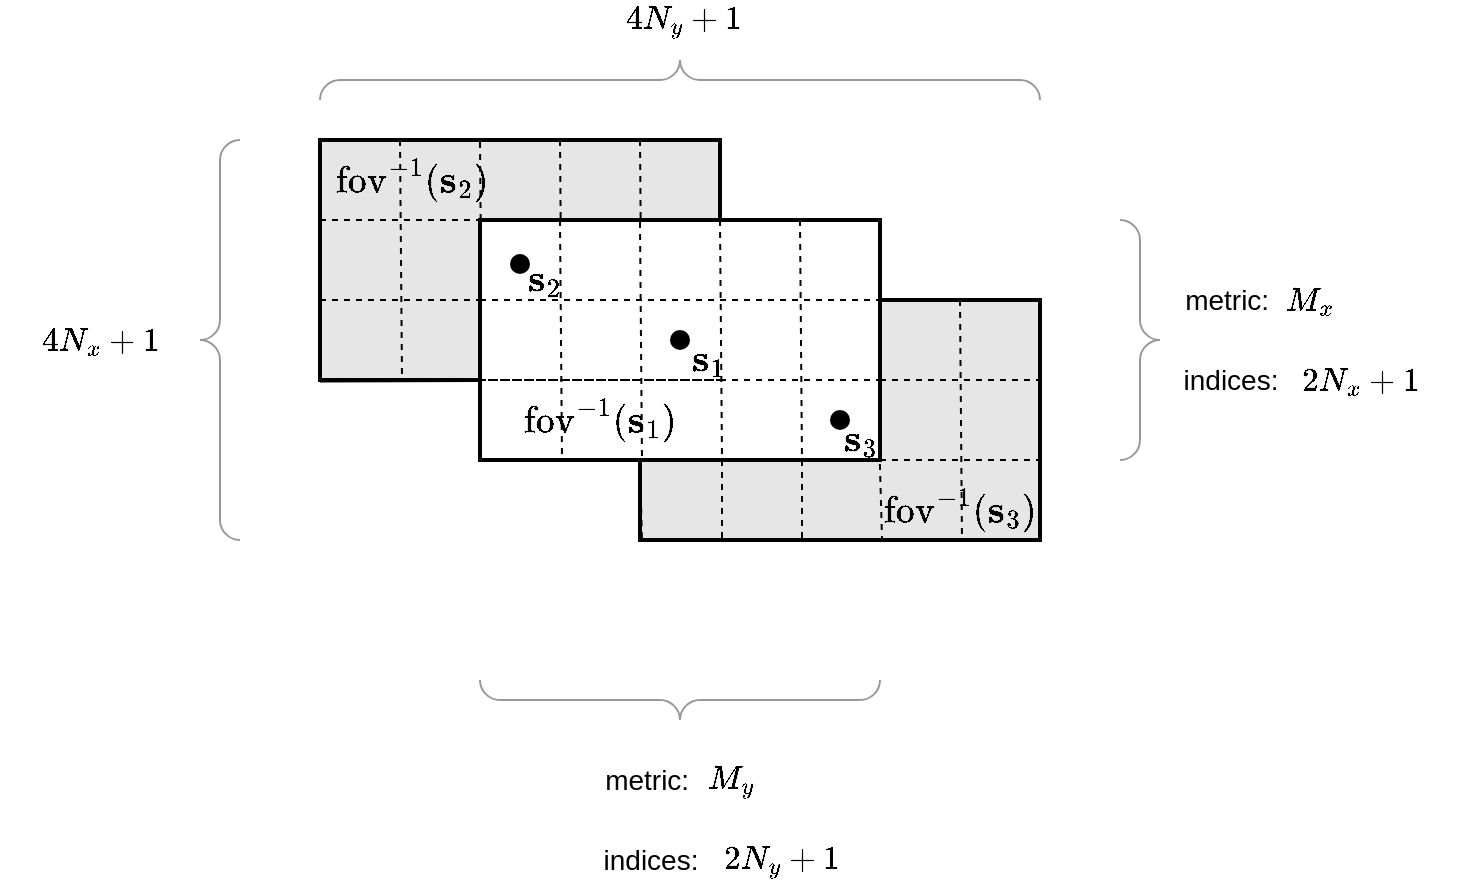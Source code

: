 <mxfile version="18.0.1" type="device"><diagram id="3fj1F_6vdgc_JtYDZL2g" name="Page-1"><mxGraphModel dx="1106" dy="997" grid="1" gridSize="10" guides="1" tooltips="1" connect="1" arrows="1" fold="1" page="1" pageScale="1" pageWidth="850" pageHeight="1100" math="1" shadow="0"><root><mxCell id="0"/><mxCell id="1" parent="0"/><mxCell id="CxtgnIJiDWNy7kbhSja8-32" value="" style="verticalLabelPosition=bottom;shadow=0;dashed=0;align=center;html=1;verticalAlign=top;strokeWidth=1;shape=mxgraph.mockup.markup.curlyBrace;strokeColor=#999999;fontSize=14;rotation=-180;" parent="1" vertex="1"><mxGeometry x="240" y="550" width="200" height="20" as="geometry"/></mxCell><mxCell id="CxtgnIJiDWNy7kbhSja8-33" value="" style="labelPosition=right;align=left;strokeWidth=1;shape=mxgraph.mockup.markup.curlyBrace;html=1;shadow=0;dashed=0;strokeColor=#999999;direction=north;fontSize=14;rotation=-180;" parent="1" vertex="1"><mxGeometry x="560" y="320" width="20" height="120" as="geometry"/></mxCell><mxCell id="CxtgnIJiDWNy7kbhSja8-34" value="metric:&amp;nbsp;" style="text;html=1;align=center;verticalAlign=middle;resizable=0;points=[];autosize=1;strokeColor=none;fillColor=none;fontSize=14;" parent="1" vertex="1"><mxGeometry x="585" y="350" width="60" height="20" as="geometry"/></mxCell><mxCell id="CxtgnIJiDWNy7kbhSja8-37" value="indices:" style="text;html=1;align=center;verticalAlign=middle;resizable=0;points=[];autosize=1;strokeColor=none;fillColor=none;fontSize=14;" parent="1" vertex="1"><mxGeometry x="585" y="390" width="60" height="20" as="geometry"/></mxCell><mxCell id="CxtgnIJiDWNy7kbhSja8-39" value="$$M_x$$" style="text;html=1;align=center;verticalAlign=middle;resizable=0;points=[];autosize=1;strokeColor=none;fillColor=none;fontSize=14;" parent="1" vertex="1"><mxGeometry x="620" y="350" width="70" height="20" as="geometry"/></mxCell><mxCell id="CxtgnIJiDWNy7kbhSja8-40" value="$$2N_x+1$$" style="text;html=1;align=center;verticalAlign=middle;resizable=0;points=[];autosize=1;strokeColor=none;fillColor=none;fontSize=14;" parent="1" vertex="1"><mxGeometry x="630" y="390" width="100" height="20" as="geometry"/></mxCell><mxCell id="CxtgnIJiDWNy7kbhSja8-42" value="metric:&amp;nbsp;" style="text;html=1;align=center;verticalAlign=middle;resizable=0;points=[];autosize=1;strokeColor=none;fillColor=none;fontSize=14;" parent="1" vertex="1"><mxGeometry x="295" y="590" width="60" height="20" as="geometry"/></mxCell><mxCell id="CxtgnIJiDWNy7kbhSja8-43" value="indices:" style="text;html=1;align=center;verticalAlign=middle;resizable=0;points=[];autosize=1;strokeColor=none;fillColor=none;fontSize=14;" parent="1" vertex="1"><mxGeometry x="295" y="630" width="60" height="20" as="geometry"/></mxCell><mxCell id="CxtgnIJiDWNy7kbhSja8-44" value="$$M_y$$" style="text;html=1;align=center;verticalAlign=middle;resizable=0;points=[];autosize=1;strokeColor=none;fillColor=none;fontSize=14;" parent="1" vertex="1"><mxGeometry x="330" y="590" width="70" height="20" as="geometry"/></mxCell><mxCell id="CxtgnIJiDWNy7kbhSja8-45" value="$$2N_y+1$$" style="text;html=1;align=center;verticalAlign=middle;resizable=0;points=[];autosize=1;strokeColor=none;fillColor=none;fontSize=14;" parent="1" vertex="1"><mxGeometry x="340" y="630" width="100" height="20" as="geometry"/></mxCell><mxCell id="CxtgnIJiDWNy7kbhSja8-48" value="" style="group;labelBackgroundColor=#FFFFFF;" parent="1" vertex="1" connectable="0"><mxGeometry x="160" y="280" width="432" height="200" as="geometry"/></mxCell><mxCell id="CxtgnIJiDWNy7kbhSja8-49" value="" style="rounded=0;whiteSpace=wrap;html=1;fontSize=14;strokeColor=default;strokeWidth=2;fillColor=#E6E6E6;" parent="CxtgnIJiDWNy7kbhSja8-48" vertex="1"><mxGeometry width="200" height="120" as="geometry"/></mxCell><mxCell id="CxtgnIJiDWNy7kbhSja8-50" value="" style="endArrow=none;html=1;rounded=0;dashed=1;fontSize=14;entryX=1.005;entryY=0.333;entryDx=0;entryDy=0;entryPerimeter=0;" parent="CxtgnIJiDWNy7kbhSja8-48" target="CxtgnIJiDWNy7kbhSja8-49" edge="1"><mxGeometry width="50" height="50" relative="1" as="geometry"><mxPoint y="40" as="sourcePoint"/><mxPoint x="90" y="40" as="targetPoint"/></mxGeometry></mxCell><mxCell id="CxtgnIJiDWNy7kbhSja8-51" value="" style="endArrow=none;html=1;rounded=0;dashed=1;fontSize=14;entryX=1.005;entryY=0.333;entryDx=0;entryDy=0;entryPerimeter=0;" parent="CxtgnIJiDWNy7kbhSja8-48" edge="1"><mxGeometry width="50" height="50" relative="1" as="geometry"><mxPoint y="80.04" as="sourcePoint"/><mxPoint x="201" y="80.0" as="targetPoint"/></mxGeometry></mxCell><mxCell id="CxtgnIJiDWNy7kbhSja8-52" value="" style="endArrow=none;html=1;rounded=0;dashed=1;fontSize=14;entryX=0.205;entryY=0.992;entryDx=0;entryDy=0;entryPerimeter=0;exitX=0.2;exitY=0;exitDx=0;exitDy=0;exitPerimeter=0;" parent="CxtgnIJiDWNy7kbhSja8-48" source="CxtgnIJiDWNy7kbhSja8-49" target="CxtgnIJiDWNy7kbhSja8-49" edge="1"><mxGeometry width="50" height="50" relative="1" as="geometry"><mxPoint x="10" y="90.04" as="sourcePoint"/><mxPoint x="211" y="90" as="targetPoint"/></mxGeometry></mxCell><mxCell id="CxtgnIJiDWNy7kbhSja8-53" value="" style="endArrow=none;html=1;rounded=0;dashed=1;fontSize=14;entryX=0.205;entryY=0.992;entryDx=0;entryDy=0;entryPerimeter=0;exitX=0.2;exitY=0;exitDx=0;exitDy=0;exitPerimeter=0;" parent="CxtgnIJiDWNy7kbhSja8-48" edge="1"><mxGeometry width="50" height="50" relative="1" as="geometry"><mxPoint x="80" y="0.96" as="sourcePoint"/><mxPoint x="81" y="120.0" as="targetPoint"/></mxGeometry></mxCell><mxCell id="CxtgnIJiDWNy7kbhSja8-54" value="" style="endArrow=none;html=1;rounded=0;dashed=1;fontSize=14;entryX=0.205;entryY=0.992;entryDx=0;entryDy=0;entryPerimeter=0;exitX=0.2;exitY=0;exitDx=0;exitDy=0;exitPerimeter=0;" parent="CxtgnIJiDWNy7kbhSja8-48" edge="1"><mxGeometry width="50" height="50" relative="1" as="geometry"><mxPoint x="120" as="sourcePoint"/><mxPoint x="121" y="119.04" as="targetPoint"/></mxGeometry></mxCell><mxCell id="CxtgnIJiDWNy7kbhSja8-55" value="" style="endArrow=none;html=1;rounded=0;dashed=1;fontSize=14;entryX=0.805;entryY=1.008;entryDx=0;entryDy=0;entryPerimeter=0;exitX=0.2;exitY=0;exitDx=0;exitDy=0;exitPerimeter=0;" parent="CxtgnIJiDWNy7kbhSja8-48" target="CxtgnIJiDWNy7kbhSja8-49" edge="1"><mxGeometry width="50" height="50" relative="1" as="geometry"><mxPoint x="160" as="sourcePoint"/><mxPoint x="161" y="119.04" as="targetPoint"/></mxGeometry></mxCell><mxCell id="CxtgnIJiDWNy7kbhSja8-100" value="" style="endArrow=none;html=1;rounded=0;dashed=1;fontSize=14;entryX=0.205;entryY=0.992;entryDx=0;entryDy=0;entryPerimeter=0;exitX=0.2;exitY=0;exitDx=0;exitDy=0;exitPerimeter=0;" parent="CxtgnIJiDWNy7kbhSja8-48" edge="1"><mxGeometry width="50" height="50" relative="1" as="geometry"><mxPoint x="200" as="sourcePoint"/><mxPoint x="201" y="119.04" as="targetPoint"/></mxGeometry></mxCell><mxCell id="CxtgnIJiDWNy7kbhSja8-131" value="$$\text{fov}^{-1}(\mathbf{s}_2)$$" style="text;html=1;align=center;verticalAlign=middle;resizable=0;points=[];autosize=1;strokeColor=none;fillColor=none;fontSize=16;" parent="CxtgnIJiDWNy7kbhSja8-48" vertex="1"><mxGeometry x="-79" y="10" width="250" height="20" as="geometry"/></mxCell><mxCell id="CxtgnIJiDWNy7kbhSja8-47" value="" style="group;fillColor=none;" parent="CxtgnIJiDWNy7kbhSja8-48" vertex="1" connectable="0"><mxGeometry x="80" y="40" width="352" height="160" as="geometry"/></mxCell><mxCell id="CxtgnIJiDWNy7kbhSja8-105" value="" style="rounded=0;whiteSpace=wrap;html=1;fontSize=14;strokeColor=default;strokeWidth=2;fillColor=#E6E6E6;" parent="CxtgnIJiDWNy7kbhSja8-47" vertex="1"><mxGeometry x="80" y="40" width="200" height="120" as="geometry"/></mxCell><mxCell id="CxtgnIJiDWNy7kbhSja8-25" value="" style="rounded=0;whiteSpace=wrap;html=1;fontSize=14;strokeColor=default;strokeWidth=2;" parent="CxtgnIJiDWNy7kbhSja8-47" vertex="1"><mxGeometry width="200" height="120" as="geometry"/></mxCell><mxCell id="CxtgnIJiDWNy7kbhSja8-26" value="" style="endArrow=none;html=1;rounded=0;dashed=1;fontSize=14;entryX=1.005;entryY=0.333;entryDx=0;entryDy=0;entryPerimeter=0;" parent="CxtgnIJiDWNy7kbhSja8-47" target="CxtgnIJiDWNy7kbhSja8-25" edge="1"><mxGeometry width="50" height="50" relative="1" as="geometry"><mxPoint y="40" as="sourcePoint"/><mxPoint x="90" y="40" as="targetPoint"/></mxGeometry></mxCell><mxCell id="CxtgnIJiDWNy7kbhSja8-27" value="" style="endArrow=none;html=1;rounded=0;dashed=1;fontSize=14;entryX=1.005;entryY=0.333;entryDx=0;entryDy=0;entryPerimeter=0;" parent="CxtgnIJiDWNy7kbhSja8-47" edge="1"><mxGeometry width="50" height="50" relative="1" as="geometry"><mxPoint y="80.04" as="sourcePoint"/><mxPoint x="201" y="80.0" as="targetPoint"/></mxGeometry></mxCell><mxCell id="CxtgnIJiDWNy7kbhSja8-28" value="" style="endArrow=none;html=1;rounded=0;dashed=1;fontSize=14;entryX=0.205;entryY=0.992;entryDx=0;entryDy=0;entryPerimeter=0;exitX=0.2;exitY=0;exitDx=0;exitDy=0;exitPerimeter=0;" parent="CxtgnIJiDWNy7kbhSja8-47" source="CxtgnIJiDWNy7kbhSja8-25" target="CxtgnIJiDWNy7kbhSja8-25" edge="1"><mxGeometry width="50" height="50" relative="1" as="geometry"><mxPoint x="10" y="90.04" as="sourcePoint"/><mxPoint x="211" y="90" as="targetPoint"/></mxGeometry></mxCell><mxCell id="CxtgnIJiDWNy7kbhSja8-29" value="" style="endArrow=none;html=1;rounded=0;dashed=1;fontSize=14;entryX=0.205;entryY=0.992;entryDx=0;entryDy=0;entryPerimeter=0;exitX=0.2;exitY=0;exitDx=0;exitDy=0;exitPerimeter=0;" parent="CxtgnIJiDWNy7kbhSja8-47" edge="1"><mxGeometry width="50" height="50" relative="1" as="geometry"><mxPoint x="80" y="0.96" as="sourcePoint"/><mxPoint x="81" y="120.0" as="targetPoint"/></mxGeometry></mxCell><mxCell id="CxtgnIJiDWNy7kbhSja8-30" value="" style="endArrow=none;html=1;rounded=0;dashed=1;fontSize=14;entryX=0.205;entryY=0.992;entryDx=0;entryDy=0;entryPerimeter=0;exitX=0.2;exitY=0;exitDx=0;exitDy=0;exitPerimeter=0;" parent="CxtgnIJiDWNy7kbhSja8-47" edge="1"><mxGeometry width="50" height="50" relative="1" as="geometry"><mxPoint x="120" as="sourcePoint"/><mxPoint x="121" y="119.04" as="targetPoint"/></mxGeometry></mxCell><mxCell id="CxtgnIJiDWNy7kbhSja8-31" value="" style="endArrow=none;html=1;rounded=0;dashed=1;fontSize=14;entryX=0.805;entryY=1.008;entryDx=0;entryDy=0;entryPerimeter=0;exitX=0.2;exitY=0;exitDx=0;exitDy=0;exitPerimeter=0;" parent="CxtgnIJiDWNy7kbhSja8-47" target="CxtgnIJiDWNy7kbhSja8-25" edge="1"><mxGeometry width="50" height="50" relative="1" as="geometry"><mxPoint x="160" as="sourcePoint"/><mxPoint x="161" y="119.04" as="targetPoint"/></mxGeometry></mxCell><mxCell id="CxtgnIJiDWNy7kbhSja8-58" value="" style="endArrow=none;html=1;rounded=0;dashed=1;fontSize=14;entryX=1.005;entryY=0.333;entryDx=0;entryDy=0;entryPerimeter=0;" parent="CxtgnIJiDWNy7kbhSja8-47" edge="1"><mxGeometry width="50" height="50" relative="1" as="geometry"><mxPoint x="-80" y="80" as="sourcePoint"/><mxPoint x="121" y="79.96" as="targetPoint"/></mxGeometry></mxCell><mxCell id="CxtgnIJiDWNy7kbhSja8-63" value="" style="endArrow=none;html=1;rounded=0;dashed=1;fontSize=14;entryX=0.805;entryY=1.008;entryDx=0;entryDy=0;entryPerimeter=0;exitX=0;exitY=0;exitDx=0;exitDy=0;" parent="CxtgnIJiDWNy7kbhSja8-47" edge="1"><mxGeometry width="50" height="50" relative="1" as="geometry"><mxPoint x="80" y="120" as="sourcePoint"/><mxPoint x="81" y="160.96" as="targetPoint"/></mxGeometry></mxCell><mxCell id="CxtgnIJiDWNy7kbhSja8-114" value="" style="endArrow=none;html=1;rounded=0;fontSize=14;strokeWidth=2;" parent="CxtgnIJiDWNy7kbhSja8-47" edge="1"><mxGeometry width="50" height="50" relative="1" as="geometry"><mxPoint x="80" y="160" as="sourcePoint"/><mxPoint x="80" y="120" as="targetPoint"/></mxGeometry></mxCell><mxCell id="CxtgnIJiDWNy7kbhSja8-116" value="" style="endArrow=none;html=1;rounded=0;fontSize=14;strokeWidth=2;exitX=0.996;exitY=0.331;exitDx=0;exitDy=0;exitPerimeter=0;" parent="CxtgnIJiDWNy7kbhSja8-47" edge="1"><mxGeometry width="50" height="50" relative="1" as="geometry"><mxPoint x="-0.8" y="80" as="sourcePoint"/><mxPoint x="-80" y="80.28" as="targetPoint"/></mxGeometry></mxCell><mxCell id="CxtgnIJiDWNy7kbhSja8-106" value="" style="endArrow=none;html=1;rounded=0;dashed=1;fontSize=14;entryX=1.005;entryY=0.333;entryDx=0;entryDy=0;entryPerimeter=0;startArrow=none;" parent="CxtgnIJiDWNy7kbhSja8-47" target="CxtgnIJiDWNy7kbhSja8-105" edge="1"><mxGeometry width="50" height="50" relative="1" as="geometry"><mxPoint x="200" y="80" as="sourcePoint"/><mxPoint x="170" y="80" as="targetPoint"/></mxGeometry></mxCell><mxCell id="CxtgnIJiDWNy7kbhSja8-107" value="" style="endArrow=none;html=1;rounded=0;dashed=1;fontSize=14;entryX=1.005;entryY=0.333;entryDx=0;entryDy=0;entryPerimeter=0;" parent="CxtgnIJiDWNy7kbhSja8-47" edge="1"><mxGeometry width="50" height="50" relative="1" as="geometry"><mxPoint x="80" y="120.04" as="sourcePoint"/><mxPoint x="281" y="120.0" as="targetPoint"/></mxGeometry></mxCell><mxCell id="CxtgnIJiDWNy7kbhSja8-108" value="" style="endArrow=none;html=1;rounded=0;dashed=1;fontSize=14;entryX=0.205;entryY=0.992;entryDx=0;entryDy=0;entryPerimeter=0;exitX=1;exitY=0;exitDx=0;exitDy=0;" parent="CxtgnIJiDWNy7kbhSja8-47" target="CxtgnIJiDWNy7kbhSja8-105" edge="1"><mxGeometry width="50" height="50" relative="1" as="geometry"><mxPoint x="121" y="120" as="sourcePoint"/><mxPoint x="291" y="130" as="targetPoint"/></mxGeometry></mxCell><mxCell id="CxtgnIJiDWNy7kbhSja8-109" value="" style="endArrow=none;html=1;rounded=0;dashed=1;fontSize=14;entryX=0.205;entryY=0.992;entryDx=0;entryDy=0;entryPerimeter=0;" parent="CxtgnIJiDWNy7kbhSja8-47" edge="1"><mxGeometry width="50" height="50" relative="1" as="geometry"><mxPoint x="161" y="120" as="sourcePoint"/><mxPoint x="161" y="160.0" as="targetPoint"/></mxGeometry></mxCell><mxCell id="CxtgnIJiDWNy7kbhSja8-110" value="" style="endArrow=none;html=1;rounded=0;dashed=1;fontSize=14;entryX=0.205;entryY=0.992;entryDx=0;entryDy=0;entryPerimeter=0;exitX=0.571;exitY=1.1;exitDx=0;exitDy=0;exitPerimeter=0;startArrow=none;" parent="CxtgnIJiDWNy7kbhSja8-47" edge="1" source="BlmZyz2NQFMGLI_AB36L-3"><mxGeometry width="50" height="50" relative="1" as="geometry"><mxPoint x="200" y="40" as="sourcePoint"/><mxPoint x="201" y="159.04" as="targetPoint"/></mxGeometry></mxCell><mxCell id="CxtgnIJiDWNy7kbhSja8-111" value="" style="endArrow=none;html=1;rounded=0;dashed=1;fontSize=14;entryX=0.805;entryY=1.008;entryDx=0;entryDy=0;entryPerimeter=0;startArrow=none;exitX=0.5;exitY=0;exitDx=0;exitDy=0;" parent="CxtgnIJiDWNy7kbhSja8-47" target="CxtgnIJiDWNy7kbhSja8-105" edge="1"><mxGeometry width="50" height="50" relative="1" as="geometry"><mxPoint x="240" y="40" as="sourcePoint"/><mxPoint x="241" y="159.04" as="targetPoint"/></mxGeometry></mxCell><mxCell id="CxtgnIJiDWNy7kbhSja8-128" value="" style="shape=ellipse;fillColor=#000000;strokeColor=none;html=1;sketch=0;" parent="CxtgnIJiDWNy7kbhSja8-47" vertex="1"><mxGeometry x="95" y="55" width="10" height="10" as="geometry"/></mxCell><mxCell id="CxtgnIJiDWNy7kbhSja8-126" value="$$\text{fov}^{-1}(\mathbf{s}_1)$$" style="text;html=1;align=center;verticalAlign=middle;resizable=0;points=[];autosize=1;strokeColor=none;fillColor=none;fontSize=16;" parent="CxtgnIJiDWNy7kbhSja8-47" vertex="1"><mxGeometry x="-65" y="90" width="250" height="20" as="geometry"/></mxCell><mxCell id="CxtgnIJiDWNy7kbhSja8-129" value="" style="shape=ellipse;fillColor=#000000;strokeColor=none;html=1;sketch=0;" parent="CxtgnIJiDWNy7kbhSja8-47" vertex="1"><mxGeometry x="15" y="17" width="10" height="10" as="geometry"/></mxCell><mxCell id="CxtgnIJiDWNy7kbhSja8-130" value="$$\mathbf{s}_2$$" style="text;html=1;align=center;verticalAlign=middle;resizable=0;points=[];autosize=1;strokeColor=none;fillColor=none;fontSize=16;" parent="CxtgnIJiDWNy7kbhSja8-47" vertex="1"><mxGeometry x="-38" y="20" width="140" height="20" as="geometry"/></mxCell><mxCell id="CxtgnIJiDWNy7kbhSja8-127" value="$$\mathbf{s}_1$$" style="text;html=1;align=center;verticalAlign=middle;resizable=0;points=[];autosize=1;strokeColor=none;fillColor=none;fontSize=16;" parent="CxtgnIJiDWNy7kbhSja8-47" vertex="1"><mxGeometry x="44" y="60" width="140" height="20" as="geometry"/></mxCell><mxCell id="BlmZyz2NQFMGLI_AB36L-5" value="" style="shape=ellipse;fillColor=#000000;strokeColor=none;html=1;sketch=0;" vertex="1" parent="CxtgnIJiDWNy7kbhSja8-47"><mxGeometry x="175" y="95" width="10" height="10" as="geometry"/></mxCell><mxCell id="BlmZyz2NQFMGLI_AB36L-3" value="$$\mathbf{s}_3$$" style="text;html=1;align=center;verticalAlign=middle;resizable=0;points=[];autosize=1;strokeColor=none;fillColor=none;fontSize=16;" vertex="1" parent="CxtgnIJiDWNy7kbhSja8-47"><mxGeometry x="120" y="100" width="140" height="20" as="geometry"/></mxCell><mxCell id="CxtgnIJiDWNy7kbhSja8-112" value="" style="endArrow=none;html=1;rounded=0;fontSize=14;strokeWidth=2;" parent="1" edge="1"><mxGeometry width="50" height="50" relative="1" as="geometry"><mxPoint x="360" y="320" as="sourcePoint"/><mxPoint x="360" y="280" as="targetPoint"/></mxGeometry></mxCell><mxCell id="CxtgnIJiDWNy7kbhSja8-122" value="" style="labelPosition=right;align=left;strokeWidth=1;shape=mxgraph.mockup.markup.curlyBrace;html=1;shadow=0;dashed=0;strokeColor=#999999;direction=north;fontSize=14;rotation=0;" parent="1" vertex="1"><mxGeometry x="100" y="280" width="20" height="200" as="geometry"/></mxCell><mxCell id="CxtgnIJiDWNy7kbhSja8-123" value="$$4N_x+1$$" style="text;html=1;align=center;verticalAlign=middle;resizable=0;points=[];autosize=1;strokeColor=none;fillColor=none;fontSize=14;" parent="1" vertex="1"><mxGeometry y="370" width="100" height="20" as="geometry"/></mxCell><mxCell id="CxtgnIJiDWNy7kbhSja8-124" value="" style="verticalLabelPosition=bottom;shadow=0;dashed=0;align=center;html=1;verticalAlign=top;strokeWidth=1;shape=mxgraph.mockup.markup.curlyBrace;strokeColor=#999999;fontSize=14;rotation=0;" parent="1" vertex="1"><mxGeometry x="160" y="240" width="360" height="20" as="geometry"/></mxCell><mxCell id="CxtgnIJiDWNy7kbhSja8-125" value="$$4N_y+1$$" style="text;html=1;align=center;verticalAlign=middle;resizable=0;points=[];autosize=1;strokeColor=none;fillColor=none;fontSize=14;" parent="1" vertex="1"><mxGeometry x="290.5" y="210" width="100" height="20" as="geometry"/></mxCell><mxCell id="BlmZyz2NQFMGLI_AB36L-6" value="$$\text{fov}^{-1}(\mathbf{s}_3)$$" style="text;html=1;align=center;verticalAlign=middle;resizable=0;points=[];autosize=1;strokeColor=none;fillColor=none;fontSize=16;" vertex="1" parent="1"><mxGeometry x="355" y="455" width="250" height="20" as="geometry"/></mxCell></root></mxGraphModel></diagram></mxfile>